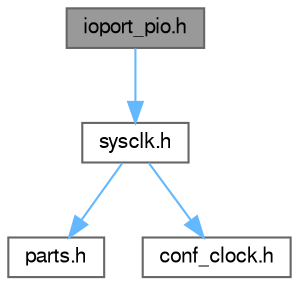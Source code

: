 digraph "ioport_pio.h"
{
 // LATEX_PDF_SIZE
  bgcolor="transparent";
  edge [fontname=FreeSans,fontsize=10,labelfontname=FreeSans,labelfontsize=10];
  node [fontname=FreeSans,fontsize=10,shape=box,height=0.2,width=0.4];
  Node1 [label="ioport_pio.h",height=0.2,width=0.4,color="gray40", fillcolor="grey60", style="filled", fontcolor="black",tooltip="SAM architecture specific IOPORT service implementation header file."];
  Node1 -> Node2 [color="steelblue1",style="solid"];
  Node2 [label="sysclk.h",height=0.2,width=0.4,color="grey40", fillcolor="white", style="filled",URL="$sysclk_8h.html",tooltip="System clock management."];
  Node2 -> Node3 [color="steelblue1",style="solid"];
  Node3 [label="parts.h",height=0.2,width=0.4,color="grey40", fillcolor="white", style="filled",URL="$parts_8h.html",tooltip="Atmel part identification macros."];
  Node2 -> Node4 [color="steelblue1",style="solid"];
  Node4 [label="conf_clock.h",height=0.2,width=0.4,color="grey40", fillcolor="white", style="filled",URL="$conf__clock_8h.html",tooltip="SAME70 clock configuration."];
}

